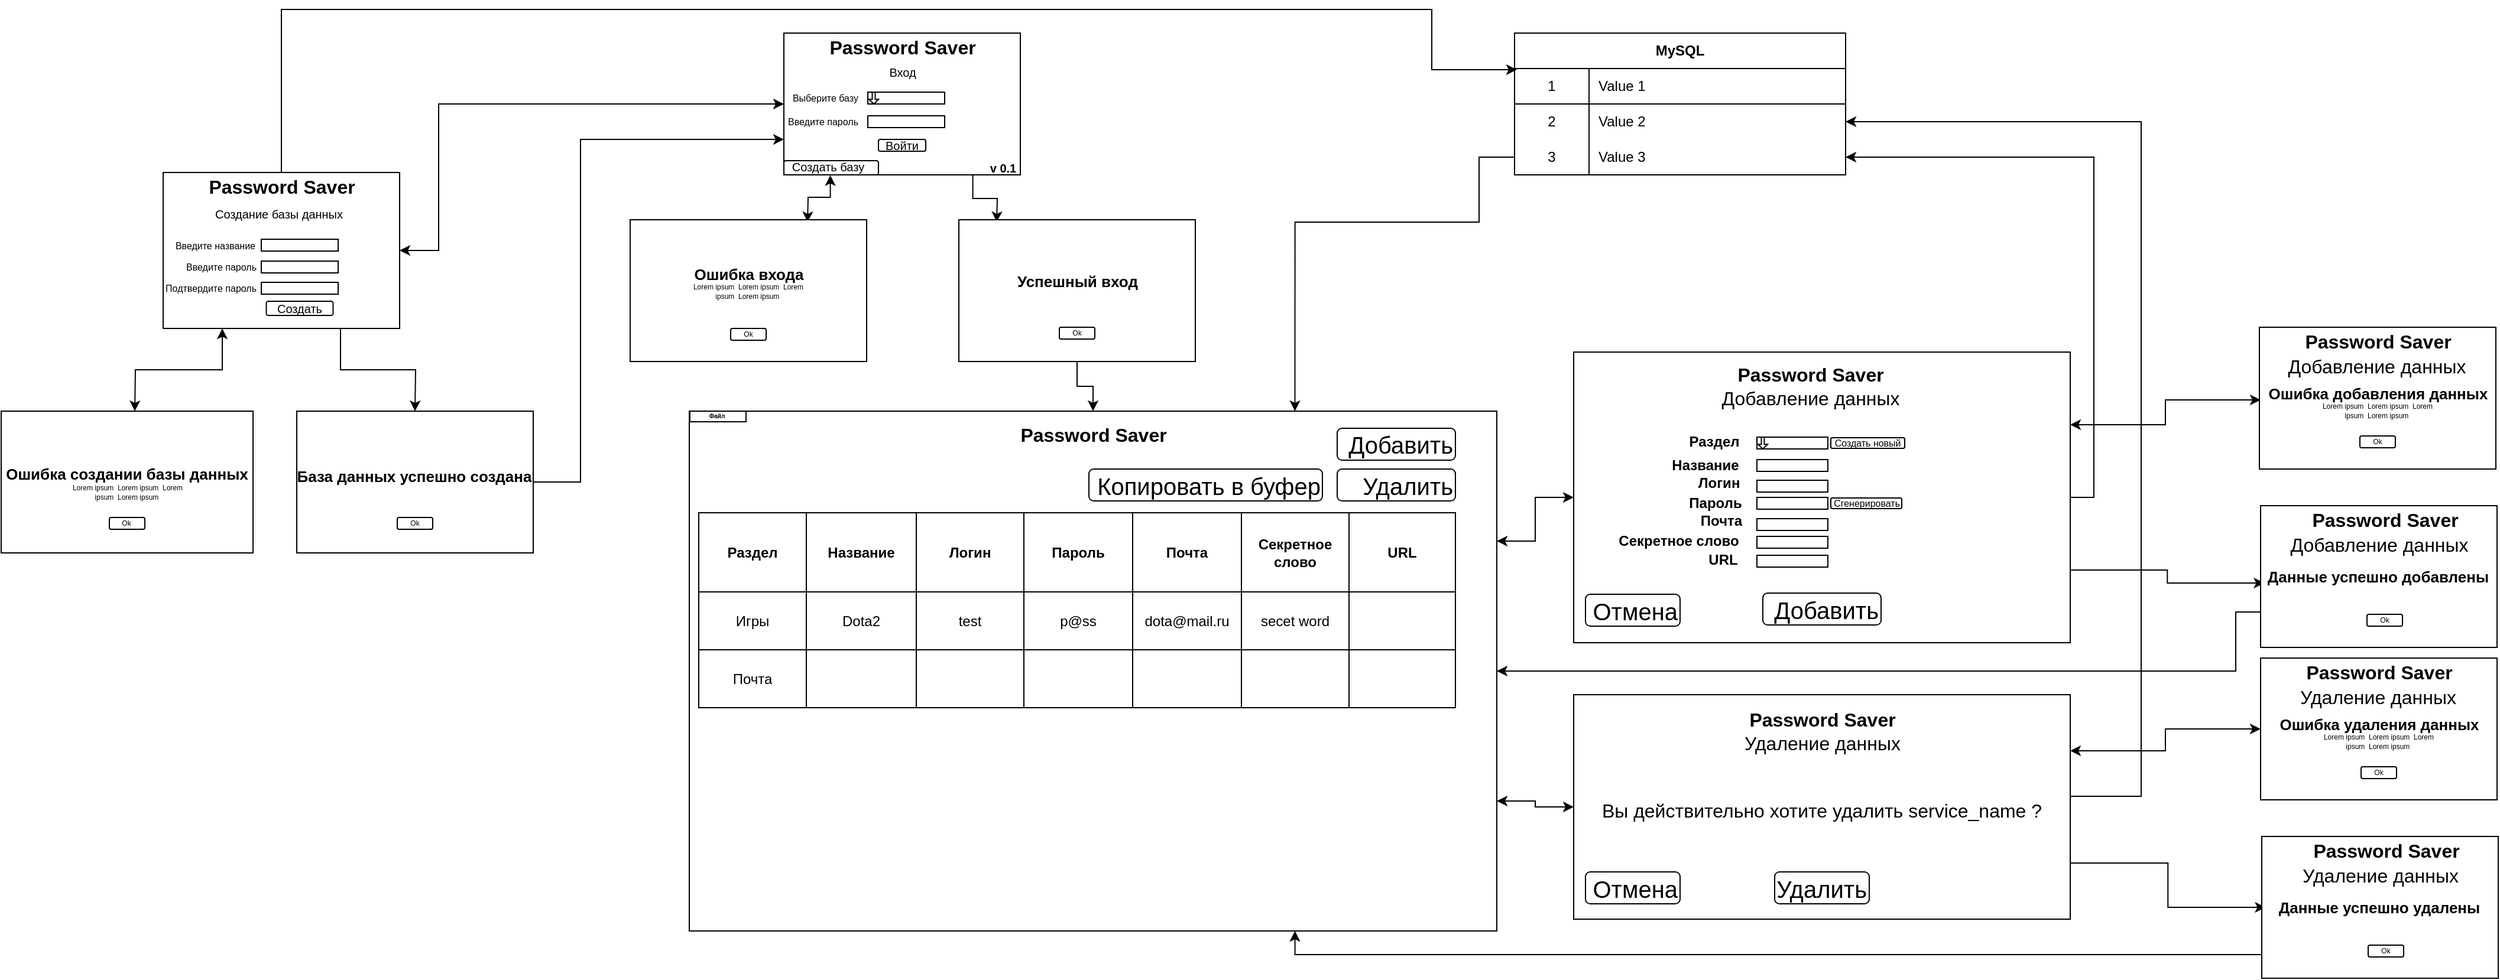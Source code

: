 <mxfile version="15.0.4" type="device"><diagram name="Page-1" id="9f46799a-70d6-7492-0946-bef42562c5a5"><mxGraphModel dx="2966" dy="1946" grid="1" gridSize="10" guides="1" tooltips="1" connect="1" arrows="1" fold="1" page="1" pageScale="1" pageWidth="1100" pageHeight="850" background="#ffffff" math="0" shadow="0"><root><mxCell id="0"/><mxCell id="1" parent="0"/><mxCell id="eZi1GfskuHnyLO4rb6bu-64" style="edgeStyle=orthogonalEdgeStyle;rounded=0;orthogonalLoop=1;jettySize=auto;html=1;exitX=0.799;exitY=0.992;exitDx=0;exitDy=0;entryX=0.5;entryY=0;entryDx=0;entryDy=0;startArrow=none;startFill=0;fontSize=11;exitPerimeter=0;" parent="1" source="eZi1GfskuHnyLO4rb6bu-1" edge="1"><mxGeometry relative="1" as="geometry"><mxPoint x="592" y="-640" as="targetPoint"/></mxGeometry></mxCell><mxCell id="eZi1GfskuHnyLO4rb6bu-65" style="edgeStyle=orthogonalEdgeStyle;rounded=0;orthogonalLoop=1;jettySize=auto;html=1;exitX=0.527;exitY=1.226;exitDx=0;exitDy=0;entryX=0.5;entryY=0;entryDx=0;entryDy=0;startArrow=classic;startFill=1;fontSize=11;exitPerimeter=0;" parent="1" source="eZi1GfskuHnyLO4rb6bu-31" edge="1"><mxGeometry relative="1" as="geometry"><mxPoint x="432" y="-640" as="targetPoint"/></mxGeometry></mxCell><mxCell id="eZi1GfskuHnyLO4rb6bu-83" style="edgeStyle=orthogonalEdgeStyle;rounded=0;orthogonalLoop=1;jettySize=auto;html=1;exitX=0;exitY=0.5;exitDx=0;exitDy=0;entryX=1;entryY=0.5;entryDx=0;entryDy=0;startArrow=classic;startFill=1;fontSize=11;" parent="1" source="eZi1GfskuHnyLO4rb6bu-1" target="eZi1GfskuHnyLO4rb6bu-22" edge="1"><mxGeometry relative="1" as="geometry"><Array as="points"><mxPoint x="120" y="-740"/><mxPoint x="120" y="-616"/></Array></mxGeometry></mxCell><mxCell id="eZi1GfskuHnyLO4rb6bu-1" value="" style="rounded=0;whiteSpace=wrap;html=1;" parent="1" vertex="1"><mxGeometry x="412" y="-800" width="200" height="120" as="geometry"/></mxCell><mxCell id="eZi1GfskuHnyLO4rb6bu-3" value="&lt;font style=&quot;font-size: 16px&quot;&gt;Password Saver&lt;br&gt;&lt;/font&gt;" style="text;strokeColor=none;fillColor=none;html=1;fontSize=24;fontStyle=1;verticalAlign=middle;align=center;" parent="1" vertex="1"><mxGeometry x="447" y="-800" width="130" height="20" as="geometry"/></mxCell><mxCell id="eZi1GfskuHnyLO4rb6bu-4" value="&lt;font size=&quot;1&quot;&gt;v 0.1&lt;/font&gt;" style="text;strokeColor=none;fillColor=none;html=1;fontSize=24;fontStyle=1;verticalAlign=middle;align=center;" parent="1" vertex="1"><mxGeometry x="582" y="-700" width="30" height="20" as="geometry"/></mxCell><mxCell id="eZi1GfskuHnyLO4rb6bu-5" value="" style="rounded=0;whiteSpace=wrap;html=1;" parent="1" vertex="1"><mxGeometry x="483" y="-750" width="65" height="10" as="geometry"/></mxCell><mxCell id="eZi1GfskuHnyLO4rb6bu-6" value="" style="rounded=0;whiteSpace=wrap;html=1;" parent="1" vertex="1"><mxGeometry x="483" y="-730" width="65" height="10" as="geometry"/></mxCell><mxCell id="eZi1GfskuHnyLO4rb6bu-7" value="Выберите базу" style="text;html=1;strokeColor=none;fillColor=none;align=right;verticalAlign=middle;whiteSpace=wrap;rounded=0;fontSize=8;" parent="1" vertex="1"><mxGeometry x="415" y="-750" width="62" height="10" as="geometry"/></mxCell><mxCell id="eZi1GfskuHnyLO4rb6bu-8" value="Введите пароль" style="text;html=1;strokeColor=none;fillColor=none;align=right;verticalAlign=middle;whiteSpace=wrap;rounded=0;fontSize=8;" parent="1" vertex="1"><mxGeometry x="410" y="-730" width="67" height="10" as="geometry"/></mxCell><mxCell id="eZi1GfskuHnyLO4rb6bu-9" value="MySQL" style="shape=table;html=1;whiteSpace=wrap;startSize=30;container=1;collapsible=0;childLayout=tableLayout;fixedRows=1;rowLines=0;fontStyle=1;align=center;" parent="1" vertex="1"><mxGeometry x="1030" y="-800" width="280" height="120" as="geometry"/></mxCell><mxCell id="eZi1GfskuHnyLO4rb6bu-10" value="" style="shape=partialRectangle;html=1;whiteSpace=wrap;collapsible=0;dropTarget=0;pointerEvents=0;fillColor=none;top=0;left=0;bottom=1;right=0;points=[[0,0.5],[1,0.5]];portConstraint=eastwest;" parent="eZi1GfskuHnyLO4rb6bu-9" vertex="1"><mxGeometry y="30" width="280" height="30" as="geometry"/></mxCell><mxCell id="eZi1GfskuHnyLO4rb6bu-11" value="1" style="shape=partialRectangle;html=1;whiteSpace=wrap;connectable=0;fillColor=none;top=0;left=0;bottom=0;right=0;overflow=hidden;" parent="eZi1GfskuHnyLO4rb6bu-10" vertex="1"><mxGeometry width="63" height="30" as="geometry"/></mxCell><mxCell id="eZi1GfskuHnyLO4rb6bu-12" value="Value 1" style="shape=partialRectangle;html=1;whiteSpace=wrap;connectable=0;fillColor=none;top=0;left=0;bottom=0;right=0;align=left;spacingLeft=6;overflow=hidden;" parent="eZi1GfskuHnyLO4rb6bu-10" vertex="1"><mxGeometry x="63" width="217" height="30" as="geometry"/></mxCell><mxCell id="eZi1GfskuHnyLO4rb6bu-13" value="" style="shape=partialRectangle;html=1;whiteSpace=wrap;collapsible=0;dropTarget=0;pointerEvents=0;fillColor=none;top=0;left=0;bottom=0;right=0;points=[[0,0.5],[1,0.5]];portConstraint=eastwest;" parent="eZi1GfskuHnyLO4rb6bu-9" vertex="1"><mxGeometry y="60" width="280" height="30" as="geometry"/></mxCell><mxCell id="eZi1GfskuHnyLO4rb6bu-14" value="2" style="shape=partialRectangle;html=1;whiteSpace=wrap;connectable=0;fillColor=none;top=0;left=0;bottom=0;right=0;overflow=hidden;" parent="eZi1GfskuHnyLO4rb6bu-13" vertex="1"><mxGeometry width="63" height="30" as="geometry"/></mxCell><mxCell id="eZi1GfskuHnyLO4rb6bu-15" value="Value 2" style="shape=partialRectangle;html=1;whiteSpace=wrap;connectable=0;fillColor=none;top=0;left=0;bottom=0;right=0;align=left;spacingLeft=6;overflow=hidden;" parent="eZi1GfskuHnyLO4rb6bu-13" vertex="1"><mxGeometry x="63" width="217" height="30" as="geometry"/></mxCell><mxCell id="eZi1GfskuHnyLO4rb6bu-16" value="" style="shape=partialRectangle;html=1;whiteSpace=wrap;collapsible=0;dropTarget=0;pointerEvents=0;fillColor=none;top=0;left=0;bottom=0;right=0;points=[[0,0.5],[1,0.5]];portConstraint=eastwest;" parent="eZi1GfskuHnyLO4rb6bu-9" vertex="1"><mxGeometry y="90" width="280" height="30" as="geometry"/></mxCell><mxCell id="eZi1GfskuHnyLO4rb6bu-17" value="3" style="shape=partialRectangle;html=1;whiteSpace=wrap;connectable=0;fillColor=none;top=0;left=0;bottom=0;right=0;overflow=hidden;" parent="eZi1GfskuHnyLO4rb6bu-16" vertex="1"><mxGeometry width="63" height="30" as="geometry"/></mxCell><mxCell id="eZi1GfskuHnyLO4rb6bu-18" value="Value 3" style="shape=partialRectangle;html=1;whiteSpace=wrap;connectable=0;fillColor=none;top=0;left=0;bottom=0;right=0;align=left;spacingLeft=6;overflow=hidden;" parent="eZi1GfskuHnyLO4rb6bu-16" vertex="1"><mxGeometry x="63" width="217" height="30" as="geometry"/></mxCell><mxCell id="eZi1GfskuHnyLO4rb6bu-50" style="edgeStyle=orthogonalEdgeStyle;rounded=0;orthogonalLoop=1;jettySize=auto;html=1;fontSize=11;startArrow=none;startFill=0;exitX=0.5;exitY=0;exitDx=0;exitDy=0;entryX=0.007;entryY=0.033;entryDx=0;entryDy=0;entryPerimeter=0;" parent="1" source="eZi1GfskuHnyLO4rb6bu-32" target="eZi1GfskuHnyLO4rb6bu-10" edge="1"><mxGeometry relative="1" as="geometry"><mxPoint x="292" y="-690" as="sourcePoint"/><mxPoint x="732" y="-690" as="targetPoint"/><Array as="points"><mxPoint x="-13" y="-820"/><mxPoint x="960" y="-820"/><mxPoint x="960" y="-769"/></Array></mxGeometry></mxCell><mxCell id="eZi1GfskuHnyLO4rb6bu-93" style="edgeStyle=orthogonalEdgeStyle;rounded=0;orthogonalLoop=1;jettySize=auto;html=1;exitX=0.25;exitY=1;exitDx=0;exitDy=0;entryX=0.5;entryY=0;entryDx=0;entryDy=0;startArrow=classic;startFill=1;fontSize=11;" parent="1" source="eZi1GfskuHnyLO4rb6bu-22" edge="1"><mxGeometry relative="1" as="geometry"><mxPoint x="-137" y="-480" as="targetPoint"/></mxGeometry></mxCell><mxCell id="eZi1GfskuHnyLO4rb6bu-94" style="edgeStyle=orthogonalEdgeStyle;rounded=0;orthogonalLoop=1;jettySize=auto;html=1;exitX=0.75;exitY=1;exitDx=0;exitDy=0;entryX=0.5;entryY=0;entryDx=0;entryDy=0;startArrow=none;startFill=0;fontSize=11;" parent="1" source="eZi1GfskuHnyLO4rb6bu-22" edge="1"><mxGeometry relative="1" as="geometry"><mxPoint x="100" y="-480" as="targetPoint"/></mxGeometry></mxCell><mxCell id="eZi1GfskuHnyLO4rb6bu-22" value="" style="rounded=0;whiteSpace=wrap;html=1;fontSize=9;" parent="1" vertex="1"><mxGeometry x="-113" y="-682" width="200" height="132" as="geometry"/></mxCell><mxCell id="eZi1GfskuHnyLO4rb6bu-27" value="" style="rounded=1;whiteSpace=wrap;html=1;fontSize=9;" parent="1" vertex="1"><mxGeometry x="492" y="-710" width="40" height="10" as="geometry"/></mxCell><mxCell id="eZi1GfskuHnyLO4rb6bu-29" value="Войти" style="text;html=1;strokeColor=none;fillColor=none;align=center;verticalAlign=middle;whiteSpace=wrap;rounded=0;fontSize=10;" parent="1" vertex="1"><mxGeometry x="497" y="-710" width="30" height="10" as="geometry"/></mxCell><mxCell id="eZi1GfskuHnyLO4rb6bu-30" value="" style="rounded=1;whiteSpace=wrap;html=1;fontSize=10;" parent="1" vertex="1"><mxGeometry x="412" y="-692" width="80" height="12" as="geometry"/></mxCell><mxCell id="eZi1GfskuHnyLO4rb6bu-31" value="Создать базу" style="text;html=1;strokeColor=none;fillColor=none;align=center;verticalAlign=middle;whiteSpace=wrap;rounded=0;fontSize=10;" parent="1" vertex="1"><mxGeometry x="417" y="-692" width="65" height="10" as="geometry"/></mxCell><mxCell id="eZi1GfskuHnyLO4rb6bu-32" value="&lt;font style=&quot;font-size: 16px&quot;&gt;Password Saver&lt;br&gt;&lt;/font&gt;" style="text;strokeColor=none;fillColor=none;html=1;fontSize=24;fontStyle=1;verticalAlign=middle;align=center;" parent="1" vertex="1"><mxGeometry x="-78" y="-682" width="130" height="20" as="geometry"/></mxCell><mxCell id="eZi1GfskuHnyLO4rb6bu-34" value="" style="rounded=0;whiteSpace=wrap;html=1;" parent="1" vertex="1"><mxGeometry x="-30" y="-607" width="65" height="10" as="geometry"/></mxCell><mxCell id="eZi1GfskuHnyLO4rb6bu-36" value="Введите пароль" style="text;html=1;strokeColor=none;fillColor=none;align=right;verticalAlign=middle;whiteSpace=wrap;rounded=0;fontSize=8;" parent="1" vertex="1"><mxGeometry x="-100" y="-607" width="68" height="10" as="geometry"/></mxCell><mxCell id="eZi1GfskuHnyLO4rb6bu-37" value="Вход" style="text;strokeColor=none;fillColor=none;html=1;fontSize=10;fontStyle=0;verticalAlign=middle;align=center;" parent="1" vertex="1"><mxGeometry x="499.5" y="-775" width="25" height="15" as="geometry"/></mxCell><mxCell id="eZi1GfskuHnyLO4rb6bu-39" value="" style="rounded=0;whiteSpace=wrap;html=1;" parent="1" vertex="1"><mxGeometry x="-30" y="-589" width="65" height="10" as="geometry"/></mxCell><mxCell id="eZi1GfskuHnyLO4rb6bu-40" value="Подтвердите пароль" style="text;html=1;strokeColor=none;fillColor=none;align=right;verticalAlign=middle;whiteSpace=wrap;rounded=0;fontSize=8;" parent="1" vertex="1"><mxGeometry x="-120" y="-589" width="88" height="10" as="geometry"/></mxCell><mxCell id="eZi1GfskuHnyLO4rb6bu-42" value="Создание базы данных" style="text;html=1;strokeColor=none;fillColor=none;align=center;verticalAlign=middle;whiteSpace=wrap;rounded=0;fontSize=10;" parent="1" vertex="1"><mxGeometry x="-73" y="-652" width="115.5" height="10" as="geometry"/></mxCell><mxCell id="eZi1GfskuHnyLO4rb6bu-43" value="" style="rounded=1;whiteSpace=wrap;html=1;fontSize=10;" parent="1" vertex="1"><mxGeometry x="-25.75" y="-573" width="56.5" height="12" as="geometry"/></mxCell><mxCell id="eZi1GfskuHnyLO4rb6bu-44" value="Создать" style="text;html=1;strokeColor=none;fillColor=none;align=center;verticalAlign=middle;whiteSpace=wrap;rounded=0;fontSize=10;" parent="1" vertex="1"><mxGeometry x="-23.25" y="-571" width="51" height="8" as="geometry"/></mxCell><mxCell id="eZi1GfskuHnyLO4rb6bu-72" value="" style="rounded=0;whiteSpace=wrap;html=1;fontSize=9;" parent="1" vertex="1"><mxGeometry x="-250" y="-480" width="213" height="120" as="geometry"/></mxCell><mxCell id="OmQ3LbIj7VyXnn7qf3F3-2" style="edgeStyle=orthogonalEdgeStyle;rounded=0;orthogonalLoop=1;jettySize=auto;html=1;exitX=1;exitY=0.5;exitDx=0;exitDy=0;entryX=0;entryY=0.75;entryDx=0;entryDy=0;" parent="1" source="eZi1GfskuHnyLO4rb6bu-84" target="eZi1GfskuHnyLO4rb6bu-1" edge="1"><mxGeometry relative="1" as="geometry"><Array as="points"><mxPoint x="240" y="-420"/><mxPoint x="240" y="-710"/></Array></mxGeometry></mxCell><mxCell id="eZi1GfskuHnyLO4rb6bu-84" value="" style="rounded=0;whiteSpace=wrap;html=1;fontSize=9;" parent="1" vertex="1"><mxGeometry y="-480" width="200" height="120" as="geometry"/></mxCell><mxCell id="ylrcu4IpKiT0k3T6lY6S-8" style="edgeStyle=orthogonalEdgeStyle;rounded=0;orthogonalLoop=1;jettySize=auto;html=1;exitX=0.5;exitY=1;exitDx=0;exitDy=0;" parent="1" source="eZi1GfskuHnyLO4rb6bu-87" target="ylrcu4IpKiT0k3T6lY6S-7" edge="1"><mxGeometry relative="1" as="geometry"/></mxCell><mxCell id="eZi1GfskuHnyLO4rb6bu-87" value="" style="rounded=0;whiteSpace=wrap;html=1;" parent="1" vertex="1"><mxGeometry x="560" y="-642" width="200" height="120" as="geometry"/></mxCell><mxCell id="eZi1GfskuHnyLO4rb6bu-90" value="" style="rounded=0;whiteSpace=wrap;html=1;" parent="1" vertex="1"><mxGeometry x="282" y="-642" width="200" height="120" as="geometry"/></mxCell><mxCell id="eZi1GfskuHnyLO4rb6bu-95" value="Успешный вход" style="text;strokeColor=none;fillColor=none;html=1;fontSize=13;fontStyle=1;verticalAlign=middle;align=center;" parent="1" vertex="1"><mxGeometry x="592.5" y="-601" width="135" height="22" as="geometry"/></mxCell><mxCell id="eZi1GfskuHnyLO4rb6bu-96" value="Ошибка входа" style="text;strokeColor=none;fillColor=none;html=1;fontSize=13;fontStyle=1;verticalAlign=middle;align=center;" parent="1" vertex="1"><mxGeometry x="283" y="-607" width="198" height="22" as="geometry"/></mxCell><mxCell id="eZi1GfskuHnyLO4rb6bu-97" value="База данных успешно создана" style="text;strokeColor=none;fillColor=none;html=1;fontSize=13;fontStyle=1;verticalAlign=middle;align=center;" parent="1" vertex="1"><mxGeometry x="-2" y="-436" width="202.63" height="22" as="geometry"/></mxCell><mxCell id="eZi1GfskuHnyLO4rb6bu-98" value="Ошибка создании базы данных" style="text;strokeColor=none;fillColor=none;html=1;fontSize=13;fontStyle=1;verticalAlign=middle;align=center;" parent="1" vertex="1"><mxGeometry x="-246.91" y="-438.5" width="206.81" height="22" as="geometry"/></mxCell><mxCell id="eZi1GfskuHnyLO4rb6bu-105" value="Lorem ipsum&amp;nbsp; Lorem ipsum&amp;nbsp; Lorem ipsum&amp;nbsp; Lorem ipsum&amp;nbsp;" style="text;html=1;strokeColor=none;fillColor=none;align=center;verticalAlign=middle;whiteSpace=wrap;rounded=0;labelBackgroundColor=none;fontSize=6;" parent="1" vertex="1"><mxGeometry x="-193.5" y="-421.5" width="100" height="20" as="geometry"/></mxCell><mxCell id="eZi1GfskuHnyLO4rb6bu-106" value="" style="rounded=1;whiteSpace=wrap;html=1;labelBackgroundColor=none;fontSize=6;align=right;" parent="1" vertex="1"><mxGeometry x="-158.51" y="-390" width="30" height="10" as="geometry"/></mxCell><mxCell id="eZi1GfskuHnyLO4rb6bu-107" value="Ok" style="text;html=1;strokeColor=none;fillColor=none;align=center;verticalAlign=middle;whiteSpace=wrap;rounded=0;labelBackgroundColor=none;fontSize=6;" parent="1" vertex="1"><mxGeometry x="-153.51" y="-390" width="20" height="10" as="geometry"/></mxCell><mxCell id="eZi1GfskuHnyLO4rb6bu-108" value="" style="rounded=1;whiteSpace=wrap;html=1;labelBackgroundColor=none;fontSize=6;align=right;" parent="1" vertex="1"><mxGeometry x="85" y="-390" width="30" height="10" as="geometry"/></mxCell><mxCell id="eZi1GfskuHnyLO4rb6bu-109" value="Ok" style="text;html=1;strokeColor=none;fillColor=none;align=center;verticalAlign=middle;whiteSpace=wrap;rounded=0;labelBackgroundColor=none;fontSize=6;" parent="1" vertex="1"><mxGeometry x="90" y="-390" width="20" height="10" as="geometry"/></mxCell><mxCell id="eZi1GfskuHnyLO4rb6bu-110" value="Lorem ipsum&amp;nbsp; Lorem ipsum&amp;nbsp; Lorem ipsum&amp;nbsp; Lorem ipsum&amp;nbsp;" style="text;html=1;strokeColor=none;fillColor=none;align=center;verticalAlign=middle;whiteSpace=wrap;rounded=0;labelBackgroundColor=none;fontSize=6;" parent="1" vertex="1"><mxGeometry x="332" y="-591" width="100" height="20" as="geometry"/></mxCell><mxCell id="eZi1GfskuHnyLO4rb6bu-111" value="" style="rounded=1;whiteSpace=wrap;html=1;labelBackgroundColor=none;fontSize=6;align=right;" parent="1" vertex="1"><mxGeometry x="367" y="-550" width="30" height="10" as="geometry"/></mxCell><mxCell id="eZi1GfskuHnyLO4rb6bu-112" value="Ok" style="text;html=1;strokeColor=none;fillColor=none;align=center;verticalAlign=middle;whiteSpace=wrap;rounded=0;labelBackgroundColor=none;fontSize=6;" parent="1" vertex="1"><mxGeometry x="372" y="-550" width="20" height="10" as="geometry"/></mxCell><mxCell id="eZi1GfskuHnyLO4rb6bu-113" value="" style="rounded=1;whiteSpace=wrap;html=1;labelBackgroundColor=none;fontSize=6;align=right;" parent="1" vertex="1"><mxGeometry x="645" y="-551" width="30" height="10" as="geometry"/></mxCell><mxCell id="eZi1GfskuHnyLO4rb6bu-114" value="Ok" style="text;html=1;strokeColor=none;fillColor=none;align=center;verticalAlign=middle;whiteSpace=wrap;rounded=0;labelBackgroundColor=none;fontSize=6;" parent="1" vertex="1"><mxGeometry x="650" y="-551" width="20" height="10" as="geometry"/></mxCell><mxCell id="ylrcu4IpKiT0k3T6lY6S-1" value="Введите название" style="text;html=1;strokeColor=none;fillColor=none;align=right;verticalAlign=middle;whiteSpace=wrap;rounded=0;fontSize=8;" parent="1" vertex="1"><mxGeometry x="-110" y="-625.5" width="77" height="10" as="geometry"/></mxCell><mxCell id="ylrcu4IpKiT0k3T6lY6S-2" value="" style="rounded=0;whiteSpace=wrap;html=1;" parent="1" vertex="1"><mxGeometry x="-30" y="-625.5" width="65" height="10" as="geometry"/></mxCell><mxCell id="ylrcu4IpKiT0k3T6lY6S-3" value="" style="shape=singleArrow;direction=south;whiteSpace=wrap;html=1;align=right;arrowWidth=0.314;arrowSize=0.393;" parent="1" vertex="1"><mxGeometry x="484" y="-750" width="8" height="10" as="geometry"/></mxCell><mxCell id="ylrcu4IpKiT0k3T6lY6S-67" style="edgeStyle=orthogonalEdgeStyle;rounded=0;orthogonalLoop=1;jettySize=auto;html=1;exitX=0.75;exitY=0;exitDx=0;exitDy=0;entryX=0;entryY=0.5;entryDx=0;entryDy=0;fontSize=5;startArrow=classic;startFill=1;endArrow=none;endFill=0;" parent="1" source="ylrcu4IpKiT0k3T6lY6S-7" target="eZi1GfskuHnyLO4rb6bu-16" edge="1"><mxGeometry relative="1" as="geometry"><Array as="points"><mxPoint x="844" y="-640"/><mxPoint x="1000" y="-640"/><mxPoint x="1000" y="-695"/></Array></mxGeometry></mxCell><mxCell id="ylrcu4IpKiT0k3T6lY6S-7" value="" style="rounded=0;whiteSpace=wrap;html=1;align=right;" parent="1" vertex="1"><mxGeometry x="332" y="-480" width="683" height="440" as="geometry"/></mxCell><mxCell id="ylrcu4IpKiT0k3T6lY6S-32" value="" style="shape=table;html=1;whiteSpace=wrap;startSize=0;container=1;collapsible=0;childLayout=tableLayout;fontStyle=1;align=center;arcSize=15;spacingLeft=0;spacing=2;spacingRight=2;" parent="1" vertex="1"><mxGeometry x="340" y="-394" width="640" height="165" as="geometry"/></mxCell><mxCell id="ylrcu4IpKiT0k3T6lY6S-33" value="" style="shape=partialRectangle;html=1;whiteSpace=wrap;collapsible=0;dropTarget=0;pointerEvents=0;fillColor=none;top=0;left=0;bottom=0;right=0;points=[[0,0.5],[1,0.5]];portConstraint=eastwest;fontStyle=0" parent="ylrcu4IpKiT0k3T6lY6S-32" vertex="1"><mxGeometry width="640" height="67" as="geometry"/></mxCell><mxCell id="ylrcu4IpKiT0k3T6lY6S-34" value="Раздел" style="shape=partialRectangle;html=1;whiteSpace=wrap;connectable=0;fillColor=none;top=0;left=0;bottom=0;right=0;overflow=hidden;fontStyle=1" parent="ylrcu4IpKiT0k3T6lY6S-33" vertex="1"><mxGeometry width="91" height="67" as="geometry"/></mxCell><mxCell id="ylrcu4IpKiT0k3T6lY6S-35" value="Название" style="shape=partialRectangle;html=1;whiteSpace=wrap;connectable=0;fillColor=none;top=0;left=0;bottom=0;right=0;overflow=hidden;fontStyle=1" parent="ylrcu4IpKiT0k3T6lY6S-33" vertex="1"><mxGeometry x="91" width="93" height="67" as="geometry"/></mxCell><mxCell id="ylrcu4IpKiT0k3T6lY6S-36" value="Логин" style="shape=partialRectangle;html=1;whiteSpace=wrap;connectable=0;fillColor=none;top=0;left=0;bottom=0;right=0;overflow=hidden;fontStyle=1" parent="ylrcu4IpKiT0k3T6lY6S-33" vertex="1"><mxGeometry x="184" width="91" height="67" as="geometry"/></mxCell><mxCell id="ylrcu4IpKiT0k3T6lY6S-45" value="Пароль" style="shape=partialRectangle;html=1;whiteSpace=wrap;connectable=0;fillColor=none;top=0;left=0;bottom=0;right=0;overflow=hidden;fontStyle=1" parent="ylrcu4IpKiT0k3T6lY6S-33" vertex="1"><mxGeometry x="275" width="92" height="67" as="geometry"/></mxCell><mxCell id="ylrcu4IpKiT0k3T6lY6S-48" value="Почта" style="shape=partialRectangle;html=1;whiteSpace=wrap;connectable=0;fillColor=none;top=0;left=0;bottom=0;right=0;overflow=hidden;fontStyle=1" parent="ylrcu4IpKiT0k3T6lY6S-33" vertex="1"><mxGeometry x="367" width="92" height="67" as="geometry"/></mxCell><mxCell id="ylrcu4IpKiT0k3T6lY6S-51" value="Секретное слово" style="shape=partialRectangle;html=1;whiteSpace=wrap;connectable=0;fillColor=none;top=0;left=0;bottom=0;right=0;overflow=hidden;fontStyle=1" parent="ylrcu4IpKiT0k3T6lY6S-33" vertex="1"><mxGeometry x="459" width="91" height="67" as="geometry"/></mxCell><mxCell id="ylrcu4IpKiT0k3T6lY6S-178" value="URL" style="shape=partialRectangle;html=1;whiteSpace=wrap;connectable=0;fillColor=none;top=0;left=0;bottom=0;right=0;overflow=hidden;fontStyle=1" parent="ylrcu4IpKiT0k3T6lY6S-33" vertex="1"><mxGeometry x="550" width="90" height="67" as="geometry"/></mxCell><mxCell id="ylrcu4IpKiT0k3T6lY6S-37" value="" style="shape=partialRectangle;html=1;whiteSpace=wrap;collapsible=0;dropTarget=0;pointerEvents=0;fillColor=none;top=0;left=0;bottom=0;right=0;points=[[0,0.5],[1,0.5]];portConstraint=eastwest;" parent="ylrcu4IpKiT0k3T6lY6S-32" vertex="1"><mxGeometry y="67" width="640" height="49" as="geometry"/></mxCell><mxCell id="ylrcu4IpKiT0k3T6lY6S-38" value="Игры" style="shape=partialRectangle;html=1;whiteSpace=wrap;connectable=0;fillColor=none;top=0;left=0;bottom=0;right=0;overflow=hidden;" parent="ylrcu4IpKiT0k3T6lY6S-37" vertex="1"><mxGeometry width="91" height="49" as="geometry"/></mxCell><mxCell id="ylrcu4IpKiT0k3T6lY6S-39" value="Dota2" style="shape=partialRectangle;html=1;whiteSpace=wrap;connectable=0;fillColor=none;top=0;left=0;bottom=0;right=0;overflow=hidden;" parent="ylrcu4IpKiT0k3T6lY6S-37" vertex="1"><mxGeometry x="91" width="93" height="49" as="geometry"/></mxCell><mxCell id="ylrcu4IpKiT0k3T6lY6S-40" value="test" style="shape=partialRectangle;html=1;whiteSpace=wrap;connectable=0;fillColor=none;top=0;left=0;bottom=0;right=0;overflow=hidden;" parent="ylrcu4IpKiT0k3T6lY6S-37" vertex="1"><mxGeometry x="184" width="91" height="49" as="geometry"/></mxCell><mxCell id="ylrcu4IpKiT0k3T6lY6S-46" value="p@ss" style="shape=partialRectangle;html=1;whiteSpace=wrap;connectable=0;fillColor=none;top=0;left=0;bottom=0;right=0;overflow=hidden;" parent="ylrcu4IpKiT0k3T6lY6S-37" vertex="1"><mxGeometry x="275" width="92" height="49" as="geometry"/></mxCell><mxCell id="ylrcu4IpKiT0k3T6lY6S-49" value="dota@mail.ru" style="shape=partialRectangle;html=1;whiteSpace=wrap;connectable=0;fillColor=none;top=0;left=0;bottom=0;right=0;overflow=hidden;" parent="ylrcu4IpKiT0k3T6lY6S-37" vertex="1"><mxGeometry x="367" width="92" height="49" as="geometry"/></mxCell><mxCell id="ylrcu4IpKiT0k3T6lY6S-52" value="secet word" style="shape=partialRectangle;html=1;whiteSpace=wrap;connectable=0;fillColor=none;top=0;left=0;bottom=0;right=0;overflow=hidden;" parent="ylrcu4IpKiT0k3T6lY6S-37" vertex="1"><mxGeometry x="459" width="91" height="49" as="geometry"/></mxCell><mxCell id="ylrcu4IpKiT0k3T6lY6S-179" value="" style="shape=partialRectangle;html=1;whiteSpace=wrap;connectable=0;fillColor=none;top=0;left=0;bottom=0;right=0;overflow=hidden;" parent="ylrcu4IpKiT0k3T6lY6S-37" vertex="1"><mxGeometry x="550" width="90" height="49" as="geometry"/></mxCell><mxCell id="ylrcu4IpKiT0k3T6lY6S-41" value="" style="shape=partialRectangle;html=1;whiteSpace=wrap;collapsible=0;dropTarget=0;pointerEvents=0;fillColor=none;top=0;left=0;bottom=0;right=0;points=[[0,0.5],[1,0.5]];portConstraint=eastwest;" parent="ylrcu4IpKiT0k3T6lY6S-32" vertex="1"><mxGeometry y="116" width="640" height="49" as="geometry"/></mxCell><mxCell id="ylrcu4IpKiT0k3T6lY6S-42" value="Почта" style="shape=partialRectangle;html=1;whiteSpace=wrap;connectable=0;fillColor=none;top=0;left=0;bottom=0;right=0;overflow=hidden;" parent="ylrcu4IpKiT0k3T6lY6S-41" vertex="1"><mxGeometry width="91" height="49" as="geometry"/></mxCell><mxCell id="ylrcu4IpKiT0k3T6lY6S-43" value="" style="shape=partialRectangle;html=1;whiteSpace=wrap;connectable=0;fillColor=none;top=0;left=0;bottom=0;right=0;overflow=hidden;" parent="ylrcu4IpKiT0k3T6lY6S-41" vertex="1"><mxGeometry x="91" width="93" height="49" as="geometry"/></mxCell><mxCell id="ylrcu4IpKiT0k3T6lY6S-44" value="" style="shape=partialRectangle;html=1;whiteSpace=wrap;connectable=0;fillColor=none;top=0;left=0;bottom=0;right=0;overflow=hidden;" parent="ylrcu4IpKiT0k3T6lY6S-41" vertex="1"><mxGeometry x="184" width="91" height="49" as="geometry"/></mxCell><mxCell id="ylrcu4IpKiT0k3T6lY6S-47" style="shape=partialRectangle;html=1;whiteSpace=wrap;connectable=0;fillColor=none;top=0;left=0;bottom=0;right=0;overflow=hidden;" parent="ylrcu4IpKiT0k3T6lY6S-41" vertex="1"><mxGeometry x="275" width="92" height="49" as="geometry"/></mxCell><mxCell id="ylrcu4IpKiT0k3T6lY6S-50" style="shape=partialRectangle;html=1;whiteSpace=wrap;connectable=0;fillColor=none;top=0;left=0;bottom=0;right=0;overflow=hidden;" parent="ylrcu4IpKiT0k3T6lY6S-41" vertex="1"><mxGeometry x="367" width="92" height="49" as="geometry"/></mxCell><mxCell id="ylrcu4IpKiT0k3T6lY6S-53" style="shape=partialRectangle;html=1;whiteSpace=wrap;connectable=0;fillColor=none;top=0;left=0;bottom=0;right=0;overflow=hidden;" parent="ylrcu4IpKiT0k3T6lY6S-41" vertex="1"><mxGeometry x="459" width="91" height="49" as="geometry"/></mxCell><mxCell id="ylrcu4IpKiT0k3T6lY6S-180" style="shape=partialRectangle;html=1;whiteSpace=wrap;connectable=0;fillColor=none;top=0;left=0;bottom=0;right=0;overflow=hidden;" parent="ylrcu4IpKiT0k3T6lY6S-41" vertex="1"><mxGeometry x="550" width="90" height="49" as="geometry"/></mxCell><mxCell id="ylrcu4IpKiT0k3T6lY6S-60" value="" style="rounded=0;whiteSpace=wrap;html=1;fontSize=14;align=right;" parent="1" vertex="1"><mxGeometry x="332.5" y="-480" width="47.5" height="9" as="geometry"/></mxCell><mxCell id="ylrcu4IpKiT0k3T6lY6S-64" value="Файл" style="text;strokeColor=none;fillColor=none;html=1;fontSize=5;fontStyle=1;verticalAlign=bottom;align=center;" parent="1" vertex="1"><mxGeometry x="345.75" y="-480" width="19" height="9" as="geometry"/></mxCell><mxCell id="ylrcu4IpKiT0k3T6lY6S-68" value="&lt;font style=&quot;font-size: 20px&quot;&gt;Удалить&lt;/font&gt;" style="rounded=1;whiteSpace=wrap;html=1;fontSize=5;align=right;" parent="1" vertex="1"><mxGeometry x="880" y="-431" width="100" height="27" as="geometry"/></mxCell><mxCell id="ylrcu4IpKiT0k3T6lY6S-85" style="edgeStyle=orthogonalEdgeStyle;rounded=0;orthogonalLoop=1;jettySize=auto;html=1;exitX=0;exitY=0.5;exitDx=0;exitDy=0;entryX=1;entryY=0.25;entryDx=0;entryDy=0;startArrow=classic;startFill=1;fontSize=5;" parent="1" source="ylrcu4IpKiT0k3T6lY6S-69" target="ylrcu4IpKiT0k3T6lY6S-7" edge="1"><mxGeometry relative="1" as="geometry"/></mxCell><mxCell id="ylrcu4IpKiT0k3T6lY6S-86" style="edgeStyle=orthogonalEdgeStyle;rounded=0;orthogonalLoop=1;jettySize=auto;html=1;exitX=1;exitY=0.5;exitDx=0;exitDy=0;entryX=1;entryY=0.5;entryDx=0;entryDy=0;startArrow=none;startFill=0;fontSize=5;" parent="1" source="ylrcu4IpKiT0k3T6lY6S-69" target="eZi1GfskuHnyLO4rb6bu-16" edge="1"><mxGeometry relative="1" as="geometry"/></mxCell><mxCell id="ylrcu4IpKiT0k3T6lY6S-148" style="edgeStyle=orthogonalEdgeStyle;rounded=0;orthogonalLoop=1;jettySize=auto;html=1;exitX=1;exitY=0.25;exitDx=0;exitDy=0;entryX=0;entryY=0.75;entryDx=0;entryDy=0;startArrow=classic;startFill=1;fontSize=5;" parent="1" source="ylrcu4IpKiT0k3T6lY6S-69" target="ylrcu4IpKiT0k3T6lY6S-141" edge="1"><mxGeometry relative="1" as="geometry"/></mxCell><mxCell id="ylrcu4IpKiT0k3T6lY6S-149" style="edgeStyle=orthogonalEdgeStyle;rounded=0;orthogonalLoop=1;jettySize=auto;html=1;exitX=1;exitY=0.75;exitDx=0;exitDy=0;entryX=0;entryY=0.75;entryDx=0;entryDy=0;startArrow=none;startFill=0;fontSize=5;" parent="1" source="ylrcu4IpKiT0k3T6lY6S-69" target="ylrcu4IpKiT0k3T6lY6S-140" edge="1"><mxGeometry relative="1" as="geometry"/></mxCell><mxCell id="ylrcu4IpKiT0k3T6lY6S-69" value="" style="rounded=0;whiteSpace=wrap;html=1;fontSize=5;align=right;" parent="1" vertex="1"><mxGeometry x="1080" y="-530" width="420" height="246" as="geometry"/></mxCell><mxCell id="ylrcu4IpKiT0k3T6lY6S-70" value="&lt;font style=&quot;font-size: 16px&quot;&gt;Password Saver&lt;br&gt;&lt;/font&gt;" style="text;strokeColor=none;fillColor=none;html=1;fontSize=24;fontStyle=1;verticalAlign=middle;align=center;" parent="1" vertex="1"><mxGeometry x="1215" y="-523" width="130" height="20" as="geometry"/></mxCell><mxCell id="ylrcu4IpKiT0k3T6lY6S-71" value="&lt;font style=&quot;font-size: 16px ; font-weight: normal&quot;&gt;Добавление данных&lt;/font&gt;" style="text;strokeColor=none;fillColor=none;html=1;fontSize=24;fontStyle=1;verticalAlign=middle;align=center;" parent="1" vertex="1"><mxGeometry x="1205" y="-503" width="150" height="19" as="geometry"/></mxCell><mxCell id="ylrcu4IpKiT0k3T6lY6S-72" value="" style="rounded=0;whiteSpace=wrap;html=1;fontSize=5;align=right;" parent="1" vertex="1"><mxGeometry x="1235" y="-439" width="60" height="10" as="geometry"/></mxCell><mxCell id="ylrcu4IpKiT0k3T6lY6S-73" value="" style="rounded=0;whiteSpace=wrap;html=1;fontSize=5;align=right;" parent="1" vertex="1"><mxGeometry x="1235" y="-421.5" width="60" height="10" as="geometry"/></mxCell><mxCell id="ylrcu4IpKiT0k3T6lY6S-74" value="" style="rounded=0;whiteSpace=wrap;html=1;fontSize=5;align=right;" parent="1" vertex="1"><mxGeometry x="1235" y="-407" width="60" height="10" as="geometry"/></mxCell><mxCell id="ylrcu4IpKiT0k3T6lY6S-75" value="" style="rounded=0;whiteSpace=wrap;html=1;fontSize=5;align=right;" parent="1" vertex="1"><mxGeometry x="1235" y="-389" width="60" height="10" as="geometry"/></mxCell><mxCell id="ylrcu4IpKiT0k3T6lY6S-78" value="" style="rounded=0;whiteSpace=wrap;html=1;fontSize=5;align=right;" parent="1" vertex="1"><mxGeometry x="1235" y="-374" width="60" height="10" as="geometry"/></mxCell><mxCell id="ylrcu4IpKiT0k3T6lY6S-79" value="&lt;font size=&quot;1&quot;&gt;&lt;b style=&quot;font-size: 12px&quot;&gt;Название&lt;/b&gt;&lt;/font&gt;" style="text;html=1;strokeColor=none;fillColor=none;align=center;verticalAlign=middle;whiteSpace=wrap;rounded=0;fontSize=5;" parent="1" vertex="1"><mxGeometry x="1160" y="-444" width="62.5" height="20" as="geometry"/></mxCell><mxCell id="ylrcu4IpKiT0k3T6lY6S-80" value="&lt;span style=&quot;font-size: 12px ; font-weight: 700&quot;&gt;Логин&lt;/span&gt;" style="text;html=1;strokeColor=none;fillColor=none;align=center;verticalAlign=middle;whiteSpace=wrap;rounded=0;fontSize=5;" parent="1" vertex="1"><mxGeometry x="1182.5" y="-429" width="40" height="20" as="geometry"/></mxCell><mxCell id="ylrcu4IpKiT0k3T6lY6S-81" value="&lt;span style=&quot;font-size: 12px ; font-weight: 700&quot;&gt;Пароль&lt;/span&gt;" style="text;html=1;strokeColor=none;fillColor=none;align=center;verticalAlign=middle;whiteSpace=wrap;rounded=0;fontSize=5;" parent="1" vertex="1"><mxGeometry x="1175" y="-412" width="50" height="20" as="geometry"/></mxCell><mxCell id="ylrcu4IpKiT0k3T6lY6S-82" value="&lt;span style=&quot;font-size: 12px ; font-weight: 700&quot;&gt;Почта&lt;/span&gt;" style="text;html=1;strokeColor=none;fillColor=none;align=center;verticalAlign=middle;whiteSpace=wrap;rounded=0;fontSize=5;" parent="1" vertex="1"><mxGeometry x="1185" y="-397" width="40" height="20" as="geometry"/></mxCell><mxCell id="ylrcu4IpKiT0k3T6lY6S-83" value="&lt;span style=&quot;font-size: 12px ; font-weight: 700&quot;&gt;Секретное слово&lt;/span&gt;" style="text;html=1;strokeColor=none;fillColor=none;align=center;verticalAlign=middle;whiteSpace=wrap;rounded=0;fontSize=5;" parent="1" vertex="1"><mxGeometry x="1115" y="-380" width="107.5" height="20" as="geometry"/></mxCell><mxCell id="ylrcu4IpKiT0k3T6lY6S-84" value="&lt;font style=&quot;font-size: 20px&quot;&gt;Добавить&lt;/font&gt;" style="rounded=1;whiteSpace=wrap;html=1;fontSize=5;align=right;" parent="1" vertex="1"><mxGeometry x="1240" y="-326" width="100" height="27" as="geometry"/></mxCell><mxCell id="ylrcu4IpKiT0k3T6lY6S-87" value="&lt;font style=&quot;font-size: 20px&quot;&gt;Добавить&lt;/font&gt;" style="rounded=1;whiteSpace=wrap;html=1;fontSize=5;align=right;" parent="1" vertex="1"><mxGeometry x="880" y="-465.5" width="100" height="27" as="geometry"/></mxCell><mxCell id="ylrcu4IpKiT0k3T6lY6S-102" style="edgeStyle=orthogonalEdgeStyle;rounded=0;orthogonalLoop=1;jettySize=auto;html=1;exitX=0;exitY=0.5;exitDx=0;exitDy=0;entryX=1;entryY=0.75;entryDx=0;entryDy=0;startArrow=classic;startFill=1;fontSize=5;" parent="1" source="ylrcu4IpKiT0k3T6lY6S-88" target="ylrcu4IpKiT0k3T6lY6S-7" edge="1"><mxGeometry relative="1" as="geometry"/></mxCell><mxCell id="ylrcu4IpKiT0k3T6lY6S-103" style="edgeStyle=orthogonalEdgeStyle;rounded=0;orthogonalLoop=1;jettySize=auto;html=1;exitX=1;exitY=0.5;exitDx=0;exitDy=0;entryX=1;entryY=0.5;entryDx=0;entryDy=0;startArrow=none;startFill=0;fontSize=5;" parent="1" source="ylrcu4IpKiT0k3T6lY6S-88" target="eZi1GfskuHnyLO4rb6bu-13" edge="1"><mxGeometry relative="1" as="geometry"><Array as="points"><mxPoint x="1560" y="-154"/><mxPoint x="1560" y="-725"/></Array></mxGeometry></mxCell><mxCell id="ylrcu4IpKiT0k3T6lY6S-164" style="edgeStyle=orthogonalEdgeStyle;rounded=0;orthogonalLoop=1;jettySize=auto;html=1;exitX=1;exitY=0.25;exitDx=0;exitDy=0;entryX=0;entryY=0.5;entryDx=0;entryDy=0;startArrow=classic;startFill=1;fontSize=5;" parent="1" source="ylrcu4IpKiT0k3T6lY6S-88" target="ylrcu4IpKiT0k3T6lY6S-153" edge="1"><mxGeometry relative="1" as="geometry"/></mxCell><mxCell id="ylrcu4IpKiT0k3T6lY6S-165" style="edgeStyle=orthogonalEdgeStyle;rounded=0;orthogonalLoop=1;jettySize=auto;html=1;exitX=1;exitY=0.75;exitDx=0;exitDy=0;entryX=0;entryY=0.5;entryDx=0;entryDy=0;startArrow=none;startFill=0;fontSize=5;" parent="1" source="ylrcu4IpKiT0k3T6lY6S-88" target="ylrcu4IpKiT0k3T6lY6S-156" edge="1"><mxGeometry relative="1" as="geometry"/></mxCell><mxCell id="ylrcu4IpKiT0k3T6lY6S-88" value="" style="rounded=0;whiteSpace=wrap;html=1;fontSize=5;align=right;" parent="1" vertex="1"><mxGeometry x="1080" y="-240" width="420" height="190" as="geometry"/></mxCell><mxCell id="ylrcu4IpKiT0k3T6lY6S-89" value="&lt;font style=&quot;font-size: 16px&quot;&gt;Password Saver&lt;br&gt;&lt;/font&gt;" style="text;strokeColor=none;fillColor=none;html=1;fontSize=24;fontStyle=1;verticalAlign=middle;align=center;" parent="1" vertex="1"><mxGeometry x="1225" y="-231" width="130" height="20" as="geometry"/></mxCell><mxCell id="ylrcu4IpKiT0k3T6lY6S-90" value="&lt;font style=&quot;font-size: 16px ; font-weight: normal&quot;&gt;Удаление данных&lt;/font&gt;" style="text;strokeColor=none;fillColor=none;html=1;fontSize=24;fontStyle=1;verticalAlign=middle;align=center;" parent="1" vertex="1"><mxGeometry x="1222.5" y="-211" width="135" height="19" as="geometry"/></mxCell><mxCell id="ylrcu4IpKiT0k3T6lY6S-101" value="&lt;font style=&quot;font-size: 20px&quot;&gt;Удалить&lt;/font&gt;" style="rounded=1;whiteSpace=wrap;html=1;fontSize=5;align=right;" parent="1" vertex="1"><mxGeometry x="1250" y="-90" width="80" height="27" as="geometry"/></mxCell><mxCell id="ylrcu4IpKiT0k3T6lY6S-105" value="&lt;span style=&quot;font-size: 16px&quot;&gt;Вы действительно хотите удалить service_name ?&lt;/span&gt;" style="text;html=1;strokeColor=none;fillColor=none;align=center;verticalAlign=middle;whiteSpace=wrap;rounded=0;fontSize=5;" parent="1" vertex="1"><mxGeometry x="1095" y="-165" width="390" height="45" as="geometry"/></mxCell><mxCell id="ylrcu4IpKiT0k3T6lY6S-118" value="&lt;font style=&quot;font-size: 20px&quot;&gt;Отмена&lt;/font&gt;" style="rounded=1;whiteSpace=wrap;html=1;fontSize=5;align=right;" parent="1" vertex="1"><mxGeometry x="1090" y="-325" width="80" height="27" as="geometry"/></mxCell><mxCell id="ylrcu4IpKiT0k3T6lY6S-119" value="&lt;font style=&quot;font-size: 20px&quot;&gt;Отмена&lt;/font&gt;" style="rounded=1;whiteSpace=wrap;html=1;fontSize=5;align=right;" parent="1" vertex="1"><mxGeometry x="1090" y="-90" width="80" height="27" as="geometry"/></mxCell><mxCell id="ylrcu4IpKiT0k3T6lY6S-150" style="edgeStyle=orthogonalEdgeStyle;rounded=0;orthogonalLoop=1;jettySize=auto;html=1;exitX=0;exitY=0.75;exitDx=0;exitDy=0;entryX=1;entryY=0.5;entryDx=0;entryDy=0;startArrow=none;startFill=0;fontSize=5;" parent="1" source="ylrcu4IpKiT0k3T6lY6S-135" target="ylrcu4IpKiT0k3T6lY6S-7" edge="1"><mxGeometry relative="1" as="geometry"><Array as="points"><mxPoint x="1640" y="-310"/><mxPoint x="1640" y="-260"/></Array></mxGeometry></mxCell><mxCell id="ylrcu4IpKiT0k3T6lY6S-135" value="" style="rounded=0;whiteSpace=wrap;html=1;" parent="1" vertex="1"><mxGeometry x="1661" y="-400" width="200" height="120" as="geometry"/></mxCell><mxCell id="ylrcu4IpKiT0k3T6lY6S-136" value="&lt;font style=&quot;font-size: 16px&quot;&gt;Password Saver&lt;br&gt;&lt;/font&gt;" style="text;strokeColor=none;fillColor=none;html=1;fontSize=24;fontStyle=1;verticalAlign=middle;align=center;" parent="1" vertex="1"><mxGeometry x="1701" y="-400" width="130" height="20" as="geometry"/></mxCell><mxCell id="ylrcu4IpKiT0k3T6lY6S-137" value="" style="rounded=0;whiteSpace=wrap;html=1;" parent="1" vertex="1"><mxGeometry x="1660" y="-551" width="200" height="120" as="geometry"/></mxCell><mxCell id="ylrcu4IpKiT0k3T6lY6S-138" value="&lt;font style=&quot;font-size: 16px&quot;&gt;Password Saver&lt;br&gt;&lt;/font&gt;" style="text;strokeColor=none;fillColor=none;html=1;fontSize=24;fontStyle=1;verticalAlign=middle;align=center;" parent="1" vertex="1"><mxGeometry x="1695" y="-551" width="130" height="20" as="geometry"/></mxCell><mxCell id="ylrcu4IpKiT0k3T6lY6S-139" value="&lt;span style=&quot;font-size: 16px&quot;&gt;Добавление данных&lt;/span&gt;" style="text;strokeColor=none;fillColor=none;html=1;fontSize=10;fontStyle=0;verticalAlign=middle;align=center;" parent="1" vertex="1"><mxGeometry x="1682.5" y="-526" width="152.5" height="15" as="geometry"/></mxCell><mxCell id="ylrcu4IpKiT0k3T6lY6S-140" value="Данные успешно добавлены" style="text;strokeColor=none;fillColor=none;html=1;fontSize=13;fontStyle=1;verticalAlign=middle;align=center;" parent="1" vertex="1"><mxGeometry x="1664.25" y="-351" width="191.5" height="22" as="geometry"/></mxCell><mxCell id="ylrcu4IpKiT0k3T6lY6S-141" value="Ошибка добавления данных" style="text;strokeColor=none;fillColor=none;html=1;fontSize=13;fontStyle=1;verticalAlign=middle;align=center;" parent="1" vertex="1"><mxGeometry x="1661" y="-506" width="198" height="22" as="geometry"/></mxCell><mxCell id="ylrcu4IpKiT0k3T6lY6S-142" value="&lt;span style=&quot;font-size: 16px&quot;&gt;Добавление данных&lt;/span&gt;" style="text;strokeColor=none;fillColor=none;html=1;fontSize=10;fontStyle=0;verticalAlign=middle;align=center;" parent="1" vertex="1"><mxGeometry x="1685.25" y="-375" width="151.5" height="15" as="geometry"/></mxCell><mxCell id="ylrcu4IpKiT0k3T6lY6S-143" value="Lorem ipsum&amp;nbsp; Lorem ipsum&amp;nbsp; Lorem ipsum&amp;nbsp; Lorem ipsum&amp;nbsp;" style="text;html=1;strokeColor=none;fillColor=none;align=center;verticalAlign=middle;whiteSpace=wrap;rounded=0;labelBackgroundColor=none;fontSize=6;" parent="1" vertex="1"><mxGeometry x="1710" y="-490" width="100" height="20" as="geometry"/></mxCell><mxCell id="ylrcu4IpKiT0k3T6lY6S-144" value="" style="rounded=1;whiteSpace=wrap;html=1;labelBackgroundColor=none;fontSize=6;align=right;" parent="1" vertex="1"><mxGeometry x="1745" y="-459" width="30" height="10" as="geometry"/></mxCell><mxCell id="ylrcu4IpKiT0k3T6lY6S-145" value="Ok" style="text;html=1;strokeColor=none;fillColor=none;align=center;verticalAlign=middle;whiteSpace=wrap;rounded=0;labelBackgroundColor=none;fontSize=6;" parent="1" vertex="1"><mxGeometry x="1750" y="-459" width="20" height="10" as="geometry"/></mxCell><mxCell id="ylrcu4IpKiT0k3T6lY6S-146" value="" style="rounded=1;whiteSpace=wrap;html=1;labelBackgroundColor=none;fontSize=6;align=right;" parent="1" vertex="1"><mxGeometry x="1751" y="-308" width="30" height="10" as="geometry"/></mxCell><mxCell id="ylrcu4IpKiT0k3T6lY6S-147" value="Ok" style="text;html=1;strokeColor=none;fillColor=none;align=center;verticalAlign=middle;whiteSpace=wrap;rounded=0;labelBackgroundColor=none;fontSize=6;" parent="1" vertex="1"><mxGeometry x="1756" y="-308" width="20" height="10" as="geometry"/></mxCell><mxCell id="ylrcu4IpKiT0k3T6lY6S-166" style="edgeStyle=orthogonalEdgeStyle;rounded=0;orthogonalLoop=1;jettySize=auto;html=1;exitX=0;exitY=0.75;exitDx=0;exitDy=0;entryX=0.75;entryY=1;entryDx=0;entryDy=0;startArrow=none;startFill=0;fontSize=5;" parent="1" source="ylrcu4IpKiT0k3T6lY6S-151" target="ylrcu4IpKiT0k3T6lY6S-7" edge="1"><mxGeometry relative="1" as="geometry"><Array as="points"><mxPoint x="1662" y="-20"/><mxPoint x="844" y="-20"/></Array></mxGeometry></mxCell><mxCell id="ylrcu4IpKiT0k3T6lY6S-151" value="" style="rounded=0;whiteSpace=wrap;html=1;" parent="1" vertex="1"><mxGeometry x="1662" y="-120" width="200" height="120" as="geometry"/></mxCell><mxCell id="ylrcu4IpKiT0k3T6lY6S-152" value="&lt;font style=&quot;font-size: 16px&quot;&gt;Password Saver&lt;br&gt;&lt;/font&gt;" style="text;strokeColor=none;fillColor=none;html=1;fontSize=24;fontStyle=1;verticalAlign=middle;align=center;" parent="1" vertex="1"><mxGeometry x="1702" y="-120" width="130" height="20" as="geometry"/></mxCell><mxCell id="ylrcu4IpKiT0k3T6lY6S-153" value="" style="rounded=0;whiteSpace=wrap;html=1;" parent="1" vertex="1"><mxGeometry x="1661" y="-271" width="200" height="120" as="geometry"/></mxCell><mxCell id="ylrcu4IpKiT0k3T6lY6S-154" value="&lt;font style=&quot;font-size: 16px&quot;&gt;Password Saver&lt;br&gt;&lt;/font&gt;" style="text;strokeColor=none;fillColor=none;html=1;fontSize=24;fontStyle=1;verticalAlign=middle;align=center;" parent="1" vertex="1"><mxGeometry x="1696" y="-271" width="130" height="20" as="geometry"/></mxCell><mxCell id="ylrcu4IpKiT0k3T6lY6S-155" value="&lt;span style=&quot;font-size: 16px&quot;&gt;Удаление данных&lt;/span&gt;" style="text;strokeColor=none;fillColor=none;html=1;fontSize=10;fontStyle=0;verticalAlign=middle;align=center;" parent="1" vertex="1"><mxGeometry x="1683.5" y="-246" width="152.5" height="15" as="geometry"/></mxCell><mxCell id="ylrcu4IpKiT0k3T6lY6S-156" value="Данные успешно удалены" style="text;strokeColor=none;fillColor=none;html=1;fontSize=13;fontStyle=1;verticalAlign=middle;align=center;" parent="1" vertex="1"><mxGeometry x="1665.25" y="-71" width="191.5" height="22" as="geometry"/></mxCell><mxCell id="ylrcu4IpKiT0k3T6lY6S-157" value="Ошибка удаления данных" style="text;strokeColor=none;fillColor=none;html=1;fontSize=13;fontStyle=1;verticalAlign=middle;align=center;" parent="1" vertex="1"><mxGeometry x="1662" y="-226" width="198" height="22" as="geometry"/></mxCell><mxCell id="ylrcu4IpKiT0k3T6lY6S-158" value="&lt;span style=&quot;font-size: 16px&quot;&gt;Удаление данных&lt;/span&gt;" style="text;strokeColor=none;fillColor=none;html=1;fontSize=10;fontStyle=0;verticalAlign=middle;align=center;" parent="1" vertex="1"><mxGeometry x="1686.25" y="-95" width="151.5" height="15" as="geometry"/></mxCell><mxCell id="ylrcu4IpKiT0k3T6lY6S-159" value="Lorem ipsum&amp;nbsp; Lorem ipsum&amp;nbsp; Lorem ipsum&amp;nbsp; Lorem ipsum&amp;nbsp;" style="text;html=1;strokeColor=none;fillColor=none;align=center;verticalAlign=middle;whiteSpace=wrap;rounded=0;labelBackgroundColor=none;fontSize=6;" parent="1" vertex="1"><mxGeometry x="1711" y="-210" width="100" height="20" as="geometry"/></mxCell><mxCell id="ylrcu4IpKiT0k3T6lY6S-160" value="" style="rounded=1;whiteSpace=wrap;html=1;labelBackgroundColor=none;fontSize=6;align=right;" parent="1" vertex="1"><mxGeometry x="1746" y="-179" width="30" height="10" as="geometry"/></mxCell><mxCell id="ylrcu4IpKiT0k3T6lY6S-161" value="Ok" style="text;html=1;strokeColor=none;fillColor=none;align=center;verticalAlign=middle;whiteSpace=wrap;rounded=0;labelBackgroundColor=none;fontSize=6;" parent="1" vertex="1"><mxGeometry x="1751" y="-179" width="20" height="10" as="geometry"/></mxCell><mxCell id="ylrcu4IpKiT0k3T6lY6S-162" value="" style="rounded=1;whiteSpace=wrap;html=1;labelBackgroundColor=none;fontSize=6;align=right;" parent="1" vertex="1"><mxGeometry x="1752" y="-28" width="30" height="10" as="geometry"/></mxCell><mxCell id="ylrcu4IpKiT0k3T6lY6S-163" value="Ok" style="text;html=1;strokeColor=none;fillColor=none;align=center;verticalAlign=middle;whiteSpace=wrap;rounded=0;labelBackgroundColor=none;fontSize=6;" parent="1" vertex="1"><mxGeometry x="1757" y="-28" width="20" height="10" as="geometry"/></mxCell><mxCell id="ylrcu4IpKiT0k3T6lY6S-173" value="&lt;font style=&quot;font-size: 8px&quot;&gt;Сгенерировать&lt;/font&gt;" style="rounded=1;whiteSpace=wrap;html=1;fontSize=5;align=right;" parent="1" vertex="1"><mxGeometry x="1297.5" y="-406.5" width="60" height="9" as="geometry"/></mxCell><mxCell id="ylrcu4IpKiT0k3T6lY6S-174" value="&lt;span style=&quot;font-size: 12px ; font-weight: 700&quot;&gt;Раздел&lt;/span&gt;" style="text;html=1;strokeColor=none;fillColor=none;align=center;verticalAlign=middle;whiteSpace=wrap;rounded=0;fontSize=5;" parent="1" vertex="1"><mxGeometry x="1175" y="-464" width="47.5" height="20" as="geometry"/></mxCell><mxCell id="ylrcu4IpKiT0k3T6lY6S-175" value="" style="rounded=0;whiteSpace=wrap;html=1;fontSize=5;align=right;" parent="1" vertex="1"><mxGeometry x="1235" y="-458" width="60" height="10" as="geometry"/></mxCell><mxCell id="ylrcu4IpKiT0k3T6lY6S-176" value="&lt;span style=&quot;font-size: 8px&quot;&gt;Создать новый&amp;nbsp;&lt;/span&gt;" style="rounded=1;whiteSpace=wrap;html=1;fontSize=5;align=right;" parent="1" vertex="1"><mxGeometry x="1297.5" y="-457.5" width="62.5" height="9" as="geometry"/></mxCell><mxCell id="ylrcu4IpKiT0k3T6lY6S-177" value="" style="shape=singleArrow;direction=south;whiteSpace=wrap;html=1;align=right;arrowWidth=0.314;arrowSize=0.393;" parent="1" vertex="1"><mxGeometry x="1236" y="-458" width="8" height="10" as="geometry"/></mxCell><mxCell id="RW12pZB04fZNzMJV9gHc-1" value="&lt;font style=&quot;font-size: 20px&quot;&gt;Копировать в буфер&lt;br&gt;&lt;/font&gt;" style="rounded=1;whiteSpace=wrap;html=1;fontSize=5;align=right;" parent="1" vertex="1"><mxGeometry x="670" y="-431" width="197.5" height="27" as="geometry"/></mxCell><mxCell id="RW12pZB04fZNzMJV9gHc-3" value="" style="rounded=0;whiteSpace=wrap;html=1;fontSize=5;align=right;" parent="1" vertex="1"><mxGeometry x="1235" y="-358" width="60" height="10" as="geometry"/></mxCell><mxCell id="RW12pZB04fZNzMJV9gHc-4" value="&lt;span style=&quot;font-size: 12px&quot;&gt;&lt;b&gt;URL&lt;br&gt;&lt;/b&gt;&lt;/span&gt;" style="text;html=1;strokeColor=none;fillColor=none;align=center;verticalAlign=middle;whiteSpace=wrap;rounded=0;fontSize=5;" parent="1" vertex="1"><mxGeometry x="1190" y="-364" width="32.5" height="20" as="geometry"/></mxCell><mxCell id="RW12pZB04fZNzMJV9gHc-5" value="&lt;span style=&quot;font-size: 16px ; font-weight: 700&quot;&gt;Password Saver&lt;/span&gt;" style="text;html=1;strokeColor=none;fillColor=none;align=center;verticalAlign=middle;whiteSpace=wrap;rounded=0;" parent="1" vertex="1"><mxGeometry x="604.5" y="-470" width="138" height="20" as="geometry"/></mxCell></root></mxGraphModel></diagram></mxfile>